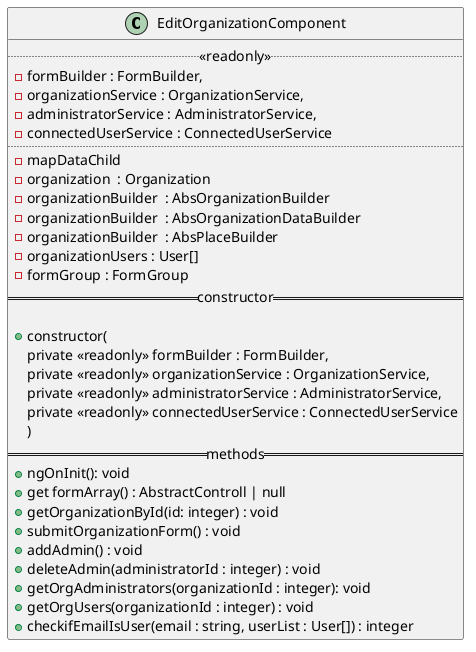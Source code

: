 @startuml EditOrganizationComponent diagram
class EditOrganizationComponent {
  ..<<readonly>>..
  - formBuilder : FormBuilder,
  - organizationService : OrganizationService,
  - administratorService : AdministratorService,
  - connectedUserService : ConnectedUserService
  ....
  - mapDataChild
  - organization  : Organization
  - organizationBuilder  : AbsOrganizationBuilder
  - organizationBuilder  : AbsOrganizationDataBuilder
  - organizationBuilder  : AbsPlaceBuilder
  - organizationUsers : User[]
  - formGroup : FormGroup
  == constructor ==

  + constructor(
    private <<readonly>> formBuilder : FormBuilder,
    private <<readonly>> organizationService : OrganizationService,
    private <<readonly>> administratorService : AdministratorService,
    private <<readonly>> connectedUserService : ConnectedUserService
    )
  == methods ==
  + ngOnInit(): void
  + get formArray() : AbstractControll | null
  + getOrganizationById(id: integer) : void
  + submitOrganizationForm() : void
  + addAdmin() : void
  + deleteAdmin(administratorId : integer) : void
  + getOrgAdministrators(organizationId : integer): void
  + getOrgUsers(organizationId : integer) : void
  + checkifEmailIsUser(email : string, userList : User[]) : integer
}
@enduml
